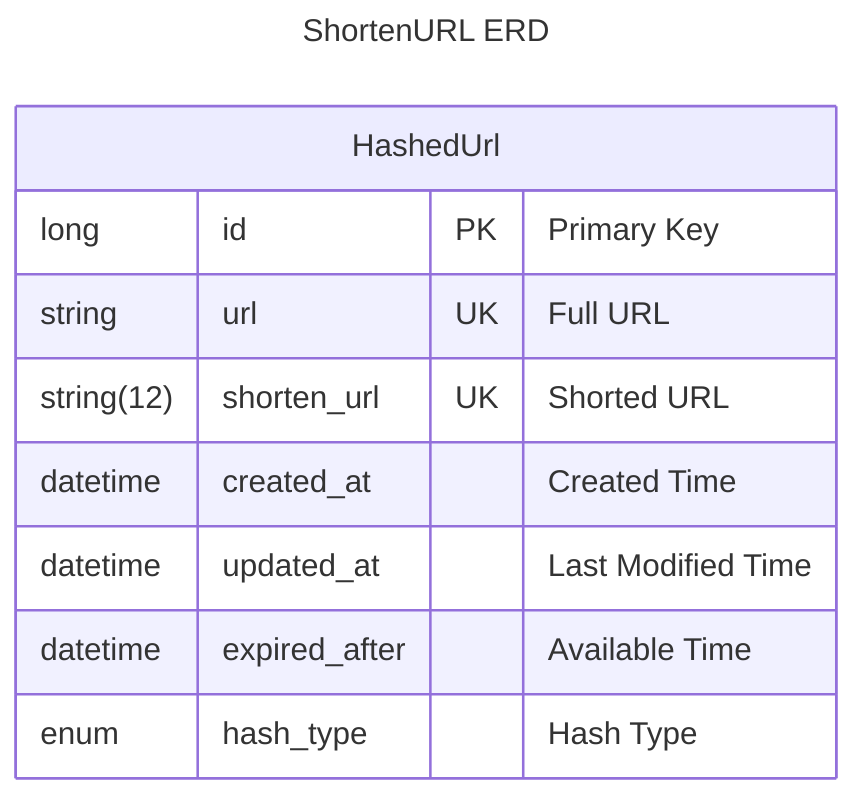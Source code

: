 ---
title: ShortenURL ERD
---
erDiagram
    HashedUrl {
        long id PK "Primary Key"
        string url UK "Full URL"
        string(12) shorten_url UK "Shorted URL"
        datetime created_at "Created Time"
        datetime updated_at "Last Modified Time"
        datetime expired_after "Available Time"
        enum hash_type "Hash Type"
    }